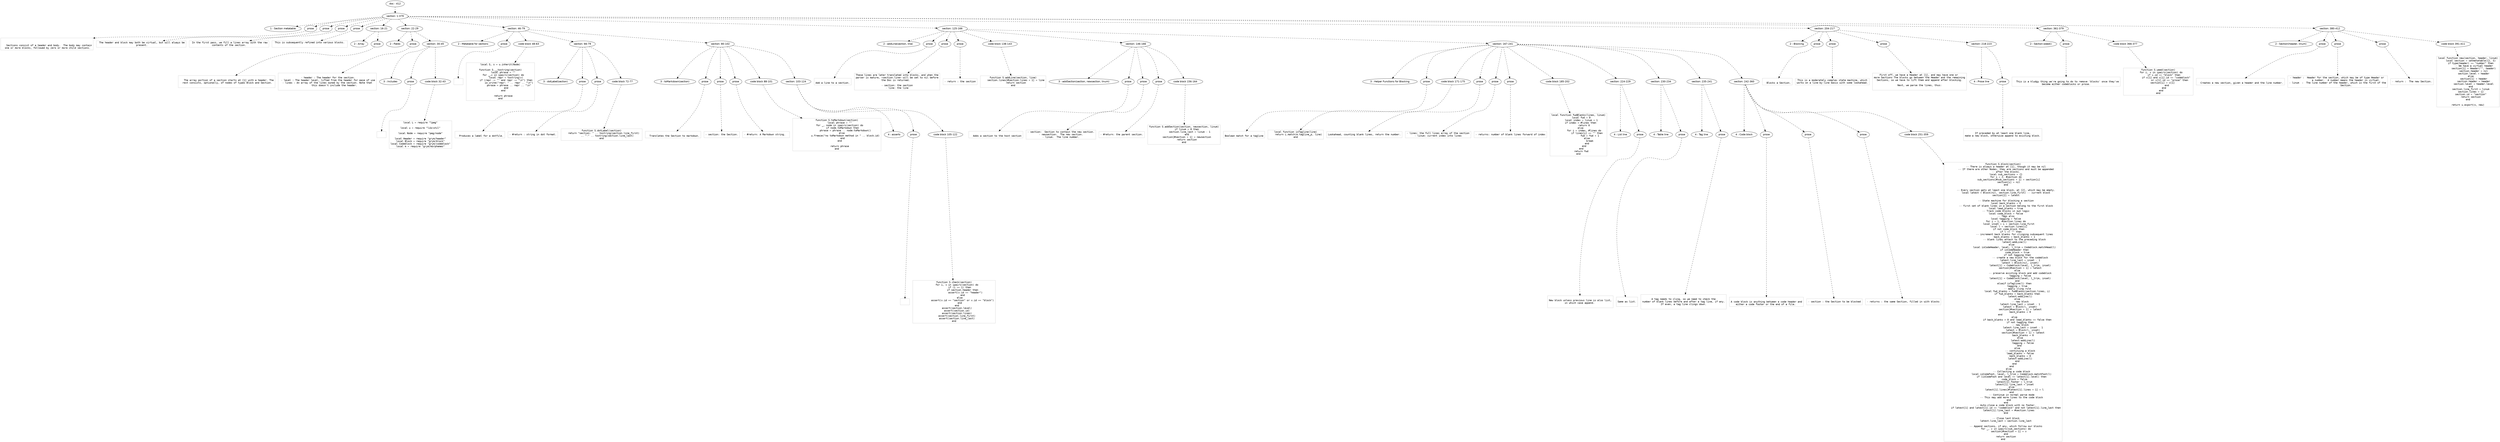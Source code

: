 digraph hierarchy {

node [fontname=Helvetica]
edge [style=dashed]

doc_0 [label="doc - 412"]


doc_0 -> { section_1}
{rank=same; section_1}

section_1 [label="section: 1-379"]


section_1 -> { header_2 prose_3 prose_4 prose_5 prose_6 section_7 section_8 section_9 section_10 section_11 section_12 section_13}
{rank=same; header_2 prose_3 prose_4 prose_5 prose_6 section_7 section_8 section_9 section_10 section_11 section_12 section_13}

header_2 [label="1 : Section metatable"]

prose_3 [label="prose"]

prose_4 [label="prose"]

prose_5 [label="prose"]

prose_6 [label="prose"]

section_7 [label="section: 16-21"]

section_8 [label="section: 22-29"]

section_9 [label="section: 46-79"]

section_10 [label="section: 125-166"]

section_11 [label="section: 204-217"]

section_12 [label="section: 361-379"]

section_13 [label="section: 380-412"]


prose_3 -> leaf_14
leaf_14  [color=Gray,shape=rectangle,fontname=Inconsolata,label="

   Sections consist of a header and body.  The body may contain
 one or more blocks, followed by zero or more child sections.
"]
prose_4 -> leaf_15
leaf_15  [color=Gray,shape=rectangle,fontname=Inconsolata,label=" The header and block may both be virtual, but will always be
 present.
"]
prose_5 -> leaf_16
leaf_16  [color=Gray,shape=rectangle,fontname=Inconsolata,label=" In the first pass, we fill a lines array with the raw
 contents of the section. 
"]
prose_6 -> leaf_17
leaf_17  [color=Gray,shape=rectangle,fontname=Inconsolata,label=" This is subsequently refined into various blocks. 

"]
section_7 -> { header_18 prose_19}
{rank=same; header_18 prose_19}

header_18 [label="2 : Array"]

prose_19 [label="prose"]


prose_19 -> leaf_20
leaf_20  [color=Gray,shape=rectangle,fontname=Inconsolata,label="
   The array portion of a section starts at [1] with a header. The
 rest consists, optionally, of nodes of types Block and Section.

"]
section_8 -> { header_21 prose_22 section_23}
{rank=same; header_21 prose_22 section_23}

header_21 [label="2 : Fields"]

prose_22 [label="prose"]

section_23 [label="section: 30-45"]


prose_22 -> leaf_24
leaf_24  [color=Gray,shape=rectangle,fontname=Inconsolata,label="
 - header : The header for the section.
 - level : The header level, lifted from the header for ease of use
 - lines : An array of the lines owned by the section. Note that 
           this doesn't include the header. 

"]
section_23 -> { header_25 prose_26 codeblock_27}
{rank=same; header_25 prose_26 codeblock_27}

header_25 [label="3 : Includes"]

prose_26 [label="prose"]

codeblock_27 [label="code block 32-43"]


prose_26 -> leaf_28
leaf_28  [color=Gray,shape=rectangle,fontname=Inconsolata,label=""]
codeblock_27 -> leaf_29
leaf_29  [color=Gray,shape=rectangle,fontname=Inconsolata,label="local L = require \"lpeg\"

local u = require \"lib/util\"

local Node = require \"peg/node\"

local Header = require \"grym/header\"
local Block = require \"grym/block\"
local Codeblock = require \"grym/codeblock\"
local m = require \"grym/morphemes\""]
section_9 -> { header_30 prose_31 codeblock_32 section_33 section_34}
{rank=same; header_30 prose_31 codeblock_32 section_33 section_34}

header_30 [label="2 : Metatable for sections"]

prose_31 [label="prose"]

codeblock_32 [label="code block 48-63"]

section_33 [label="section: 66-79"]

section_34 [label="section: 80-102"]


prose_31 -> leaf_35
leaf_35  [color=Gray,shape=rectangle,fontname=Inconsolata,label=""]
codeblock_32 -> leaf_36
leaf_36  [color=Gray,shape=rectangle,fontname=Inconsolata,label="local S, s = u.inherit(Node)

function S.__tostring(section)
    local phrase = \"\"
    for _,v in ipairs(section) do
        local repr = tostring(v)
        if (repr ~= \"\" and repr ~= \"\\n\") then
            io.write(\"repr: \" .. repr .. \"\\n\")
            phrase = phrase .. repr .. \"\\n\"
        end
    end

    return phrase
end"]
section_33 -> { header_37 prose_38 prose_39 codeblock_40}
{rank=same; header_37 prose_38 prose_39 codeblock_40}

header_37 [label="3 : dotLabel(section)"]

prose_38 [label="prose"]

prose_39 [label="prose"]

codeblock_40 [label="code block 72-77"]


prose_38 -> leaf_41
leaf_41  [color=Gray,shape=rectangle,fontname=Inconsolata,label="
  Produces a label for a dotfile.
"]
prose_39 -> leaf_42
leaf_42  [color=Gray,shape=rectangle,fontname=Inconsolata,label="- #return : string in dot format.
"]
codeblock_40 -> leaf_43
leaf_43  [color=Gray,shape=rectangle,fontname=Inconsolata,label="function S.dotLabel(section)
    return \"section: \" .. tostring(section.line_first) 
        .. \"-\" .. tostring(section.line_last)
end"]
section_34 -> { header_44 prose_45 prose_46 prose_47 codeblock_48 section_49}
{rank=same; header_44 prose_45 prose_46 prose_47 codeblock_48 section_49}

header_44 [label="3 : toMarkdown(section)"]

prose_45 [label="prose"]

prose_46 [label="prose"]

prose_47 [label="prose"]

codeblock_48 [label="code block 88-101"]

section_49 [label="section: 103-124"]


prose_45 -> leaf_50
leaf_50  [color=Gray,shape=rectangle,fontname=Inconsolata,label="
  Translates the Section to markdown.
"]
prose_46 -> leaf_51
leaf_51  [color=Gray,shape=rectangle,fontname=Inconsolata,label="- section: the Section.
"]
prose_47 -> leaf_52
leaf_52  [color=Gray,shape=rectangle,fontname=Inconsolata,label="- #return: A Markdown string.  
"]
codeblock_48 -> leaf_53
leaf_53  [color=Gray,shape=rectangle,fontname=Inconsolata,label="function S.toMarkdown(section)
    local phrase = \"\"
    for _, node in ipairs(section) do
        if node.toMarkdown then
            phrase = phrase .. node:toMarkdown()
        else 
            u.freeze(\"no toMarkdown method in \" .. block.id)
        end
    end

    return phrase
end"]
section_49 -> { header_54 prose_55 codeblock_56}
{rank=same; header_54 prose_55 codeblock_56}

header_54 [label="4 : asserts"]

prose_55 [label="prose"]

codeblock_56 [label="code block 105-122"]


prose_55 -> leaf_57
leaf_57  [color=Gray,shape=rectangle,fontname=Inconsolata,label=""]
codeblock_56 -> leaf_58
leaf_58  [color=Gray,shape=rectangle,fontname=Inconsolata,label="function S.check(section)
    for i, v in ipairs(section) do
        if (i == 1) then
            if section.header then
                assert(v.id == \"header\")
            end
        else
            assert(v.id == \"section\" or v.id == \"block\")
        end
    end
    assert(section.level)
    assert(section.id)
    assert(section.lines)
    assert(section.line_first)
    assert(section.line_last)
end"]
section_10 -> { header_59 prose_60 prose_61 prose_62 codeblock_63 section_64 section_65}
{rank=same; header_59 prose_60 prose_61 prose_62 codeblock_63 section_64 section_65}

header_59 [label="2 : addLine(section, line) "]

prose_60 [label="prose"]

prose_61 [label="prose"]

prose_62 [label="prose"]

codeblock_63 [label="code block 138-143"]

section_64 [label="section: 146-166"]

section_65 [label="section: 167-241"]


prose_60 -> leaf_66
leaf_66  [color=Gray,shape=rectangle,fontname=Inconsolata,label="
Add a line to a section.
"]
prose_61 -> leaf_67
leaf_67  [color=Gray,shape=rectangle,fontname=Inconsolata,label="These lines are later translated into blocks, and when the
parser is mature, =section.line= will be set to nil before
the Doc is returned.  
 
- section: the section
- line: the line
"]
prose_62 -> leaf_68
leaf_68  [color=Gray,shape=rectangle,fontname=Inconsolata,label="- return : the section
"]
codeblock_63 -> leaf_69
leaf_69  [color=Gray,shape=rectangle,fontname=Inconsolata,label="function S.addLine(section, line)
    section.lines[#section.lines + 1] = line
    return section
end"]
section_64 -> { header_70 prose_71 prose_72 prose_73 codeblock_74}
{rank=same; header_70 prose_71 prose_72 prose_73 codeblock_74}

header_70 [label="3 : addSection(section, newsection, linum)"]

prose_71 [label="prose"]

prose_72 [label="prose"]

prose_73 [label="prose"]

codeblock_74 [label="code block 156-164"]


prose_71 -> leaf_75
leaf_75  [color=Gray,shape=rectangle,fontname=Inconsolata,label="
  Adds a section to the host section
"]
prose_72 -> leaf_76
leaf_76  [color=Gray,shape=rectangle,fontname=Inconsolata,label="- section:  Section to contain the new section.
- newsection:  The new section.
- linum:  The line number.
"]
prose_73 -> leaf_77
leaf_77  [color=Gray,shape=rectangle,fontname=Inconsolata,label="- #return: the parent section.
"]
codeblock_74 -> leaf_78
leaf_78  [color=Gray,shape=rectangle,fontname=Inconsolata,label="function S.addSection(section, newsection, linum)
    if linum > 0 then
        section.line_last = linum - 1
    end
    section[#section + 1] = newsection
    return section
end"]
section_65 -> { header_79 prose_80 codeblock_81 prose_82 prose_83 prose_84 codeblock_85 section_86 section_87 section_88 section_89}
{rank=same; header_79 prose_80 codeblock_81 prose_82 prose_83 prose_84 codeblock_85 section_86 section_87 section_88 section_89}

header_79 [label="3 : Helper Functions for Blocking"]

prose_80 [label="prose"]

codeblock_81 [label="code block 171-175"]

prose_82 [label="prose"]

prose_83 [label="prose"]

prose_84 [label="prose"]

codeblock_85 [label="code block 185-202"]

section_86 [label="section: 224-229"]

section_87 [label="section: 230-234"]

section_88 [label="section: 235-241"]

section_89 [label="section: 242-360"]


prose_80 -> leaf_90
leaf_90  [color=Gray,shape=rectangle,fontname=Inconsolata,label="
Boolean match for a tagline
"]
codeblock_81 -> leaf_91
leaf_91  [color=Gray,shape=rectangle,fontname=Inconsolata,label="local function isTagline(line)
    return L.match(m.tagline_p, line)
end"]
prose_82 -> leaf_92
leaf_92  [color=Gray,shape=rectangle,fontname=Inconsolata,label="Lookahead, counting blank lines, return the number.
"]
prose_83 -> leaf_93
leaf_93  [color=Gray,shape=rectangle,fontname=Inconsolata,label="- lines: the full lines array of the section
- linum: current index into lines
"]
prose_84 -> leaf_94
leaf_94  [color=Gray,shape=rectangle,fontname=Inconsolata,label="- returns: number of blank lines forward of index
"]
codeblock_85 -> leaf_95
leaf_95  [color=Gray,shape=rectangle,fontname=Inconsolata,label="local function fwdBlanks(lines, linum)
    local fwd = 0
    local index = linum + 1
    if index > #lines then 
        return 0
    else 
        for i = index, #lines do
            if lines[i] == \"\" then
                fwd = fwd + 1
            else
                break
            end
        end
    end
    return fwd
end"]
section_86 -> { header_96 prose_97}
{rank=same; header_96 prose_97}

header_96 [label="4 : List line"]

prose_97 [label="prose"]


prose_97 -> leaf_98
leaf_98  [color=Gray,shape=rectangle,fontname=Inconsolata,label="
New block unless previous line is also list,
in which case append. 

"]
section_87 -> { header_99 prose_100}
{rank=same; header_99 prose_100}

header_99 [label="4 : Table line"]

prose_100 [label="prose"]


prose_100 -> leaf_101
leaf_101  [color=Gray,shape=rectangle,fontname=Inconsolata,label="
Same as list.

"]
section_88 -> { header_102 prose_103}
{rank=same; header_102 prose_103}

header_102 [label="4 : Tag line "]

prose_103 [label="prose"]


prose_103 -> leaf_104
leaf_104  [color=Gray,shape=rectangle,fontname=Inconsolata,label="
A tag needs to cling, so we need to check the
number of blank lines before and after a tag line, if any.
If even, a tag line clings down.

"]
section_89 -> { header_105 prose_106 prose_107 prose_108 codeblock_109}
{rank=same; header_105 prose_106 prose_107 prose_108 codeblock_109}

header_105 [label="4 : Code block"]

prose_106 [label="prose"]

prose_107 [label="prose"]

prose_108 [label="prose"]

codeblock_109 [label="code block 251-359"]


prose_106 -> leaf_110
leaf_110  [color=Gray,shape=rectangle,fontname=Inconsolata,label="
A code block is anything between a code header and
either a code footer or the end of a file. 
"]
prose_107 -> leaf_111
leaf_111  [color=Gray,shape=rectangle,fontname=Inconsolata,label="- section : the Section to be blocked
"]
prose_108 -> leaf_112
leaf_112  [color=Gray,shape=rectangle,fontname=Inconsolata,label="- returns : the same Section, filled in with blocks
"]
codeblock_109 -> leaf_113
leaf_113  [color=Gray,shape=rectangle,fontname=Inconsolata,label="function S.block(section)
    -- There is always a header at [1], though it may be nil
    -- If there are other Nodes, they are sections and must be appended
    -- after the blocks.
    local sub_sections = {}
    for i = 2, #section do
        sub_sections[#sub_sections + 1] = section[i]
        section[i] = nil
    end

    -- Every section gets at least one block, at [2], which may be empty.
    local latest = Block(nil, section.line_first) -- current block
    section[2] = latest

    -- State machine for blocking a section
    local back_blanks = 0
    -- first set of blank lines in a section belong to the first block
    local lead_blanks = true
    -- Track code blocks in own logic
    local code_block = false
    -- Tags also
    local tagging = false
    for i = 1, #section.lines do
        local inset = i + section.line_first
        local l = section.lines[i]
        if not code_block then
            if l == \"\" then 
                -- increment back blanks for clinging subsequent lines
                back_blanks = back_blanks + 1
                -- blank lines attach to the preceding block
                latest:addLine(l)
            else
                local isCodeHeader, level, l_trim = Codeblock.matchHead(l)
                if isCodeHeader then
                    code_block = true
                    if not tagging then
                        -- create a new block for the codeblock
                        latest.line_last = inset - 1
                        latest = Block(nil, inset)
                        latest[1] = Codeblock(level, l_trim, inset)
                        section[#section + 1] = latest
                    else
                        -- preserve existing block and add codeblock
                        tagging = false
                        latest[1] = Codeblock(level, l_trim, inset)
                    end
                elseif isTagline(l) then
                    tagging = true
                    -- apply cling rule
                    local fwd_blanks = fwdBlanks(section.lines, i)
                    if fwd_blanks > back_blanks then
                        latest:addLine(l)
                    else
                        -- new block
                        latest.line_last = inset - 1
                        latest = Block(l, inset)
                        section[#section + 1] = latest
                        back_blanks = 0
                    end                        
                else
                    if back_blanks > 0 and lead_blanks == false then
                        if not tagging then
                        -- new block
                            latest.line_last = inset - 1
                            latest = Block(l, inset)
                            section[#section + 1] = latest
                            back_blanks = 0
                        else
                            latest:addLine(l)
                            tagging = false
                        end 
                    else
                        -- continuing a block
                        lead_blanks = false
                        back_blanks = 0
                        latest:addLine(l)
                    end
                end
            end
        else
            -- Collecting a code block
            local isCodeFoot, level, l_trim = Codeblock.matchFoot(l)
            if (isCodeFoot and level == latest[1].level) then
                code_block = false
                latest[1].footer = l_trim
                latest[1].line_last = inset
            else
                latest[1].lines[#latest[1].lines + 1] = l
            end
            -- Continue in normal parse mode
            -- This may add more lines to the code block
        end
    end
    -- Auto-close a code block with no footer.
    if latest[1] and latest[1].id == \"codeblock\" and not latest[1].line_last then
        latest[1].line_last = #section.lines
    end

    -- Close last block
    latest.line_last = section.line_last

    -- Append sections, if any, which follow our blocks
    for _, v in ipairs(sub_sections) do
        section[#section + 1] = v
    end
    return section
end"]
section_11 -> { header_114 prose_115 prose_116 prose_117 section_118}
{rank=same; header_114 prose_115 prose_116 prose_117 section_118}

header_114 [label="2 : Blocking"]

prose_115 [label="prose"]

prose_116 [label="prose"]

prose_117 [label="prose"]

section_118 [label="section: 218-223"]


prose_115 -> leaf_119
leaf_119  [color=Gray,shape=rectangle,fontname=Inconsolata,label="
  Blocks a Section.
"]
prose_116 -> leaf_120
leaf_120  [color=Gray,shape=rectangle,fontname=Inconsolata,label="This is a moderately complex state machine, which
works on a line-by-line basis with some lookahead.
"]
prose_117 -> leaf_121
leaf_121  [color=Gray,shape=rectangle,fontname=Inconsolata,label="First off, we have a Header at [1], and may have one or 
more Sections The blocks go between the Header and the remaining
Sections, so we have to lift them and append after blocking.
 
Next, we parse the lines, thus:

"]
section_118 -> { header_122 prose_123}
{rank=same; header_122 prose_123}

header_122 [label="4 : Prose line"]

prose_123 [label="prose"]


prose_123 -> leaf_124
leaf_124  [color=Gray,shape=rectangle,fontname=Inconsolata,label="
If preceded by at least one blank line,
make a new block, otherwise append to existing block.

"]
section_12 -> { header_125 prose_126 codeblock_127}
{rank=same; header_125 prose_126 codeblock_127}

header_125 [label="2 : Section:weed()"]

prose_126 [label="prose"]

codeblock_127 [label="code block 366-377"]


prose_126 -> leaf_128
leaf_128  [color=Gray,shape=rectangle,fontname=Inconsolata,label="
  This is a kludgy thing we're going to do to remove 'blocks' once they've
become either codeblocks or prose.
"]
codeblock_127 -> leaf_129
leaf_129  [color=Gray,shape=rectangle,fontname=Inconsolata,label="function S.weed(section)
    for i, v in ipairs(section) do
        if v.id == \"block\" then
            if v[1] and v[1].id == \"codeblock\" 
                or v[1].id == \"prose\" then
                section[i] = v[1]          
            end
        end
    end
end"]
section_13 -> { header_130 prose_131 prose_132 prose_133 codeblock_134}
{rank=same; header_130 prose_131 prose_132 prose_133 codeblock_134}

header_130 [label="2 : Section(header, linum)"]

prose_131 [label="prose"]

prose_132 [label="prose"]

prose_133 [label="prose"]

codeblock_134 [label="code block 391-411"]


prose_131 -> leaf_135
leaf_135  [color=Gray,shape=rectangle,fontname=Inconsolata,label="
  Creates a new section, given a header and the line number.
"]
prose_132 -> leaf_136
leaf_136  [color=Gray,shape=rectangle,fontname=Inconsolata,label="- header :  Header for the section, which may be of type Header or 
            a number.  A number means the header is virtual.
- linum  :  The line number of the header, which is the first of the
            Section.
"]
prose_133 -> leaf_137
leaf_137  [color=Gray,shape=rectangle,fontname=Inconsolata,label="- return :  The new Section.
"]
codeblock_134 -> leaf_138
leaf_138  [color=Gray,shape=rectangle,fontname=Inconsolata,label="local function new(section, header, linum)
    local section = setmetatable({}, S)
    if type(header) == \"number\" then
        -- We have a virtual header
        section[1] = Header(\"\", header)
        section.header = nil
        section.level = header
    else
        section[1] = header
        section.header = header
        section.level = header.level
    end
    section.line_first = linum
    section.lines = {}
    section.id = \"section\"
    return section
end

return u.export(s, new)"]

}
